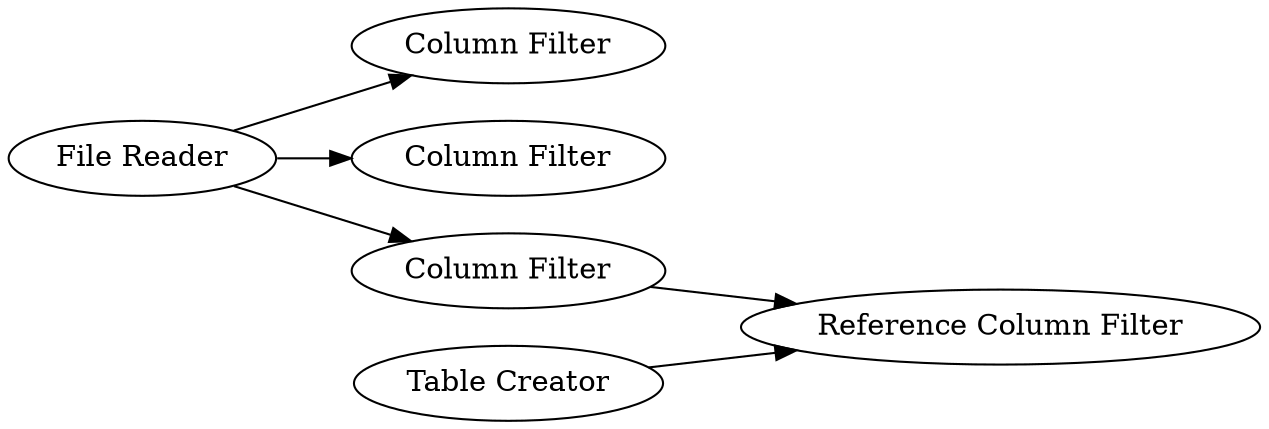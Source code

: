 digraph {
	"-1428952969821896347_5" [label="Column Filter"]
	"-1428952969821896347_2" [label="File Reader"]
	"-1428952969821896347_3" [label="Column Filter"]
	"-1428952969821896347_4" [label="Column Filter"]
	"-1428952969821896347_6" [label="Reference Column Filter"]
	"-1428952969821896347_7" [label="Table Creator"]
	"-1428952969821896347_2" -> "-1428952969821896347_4"
	"-1428952969821896347_7" -> "-1428952969821896347_6"
	"-1428952969821896347_2" -> "-1428952969821896347_3"
	"-1428952969821896347_2" -> "-1428952969821896347_5"
	"-1428952969821896347_4" -> "-1428952969821896347_6"
	rankdir=LR
}
